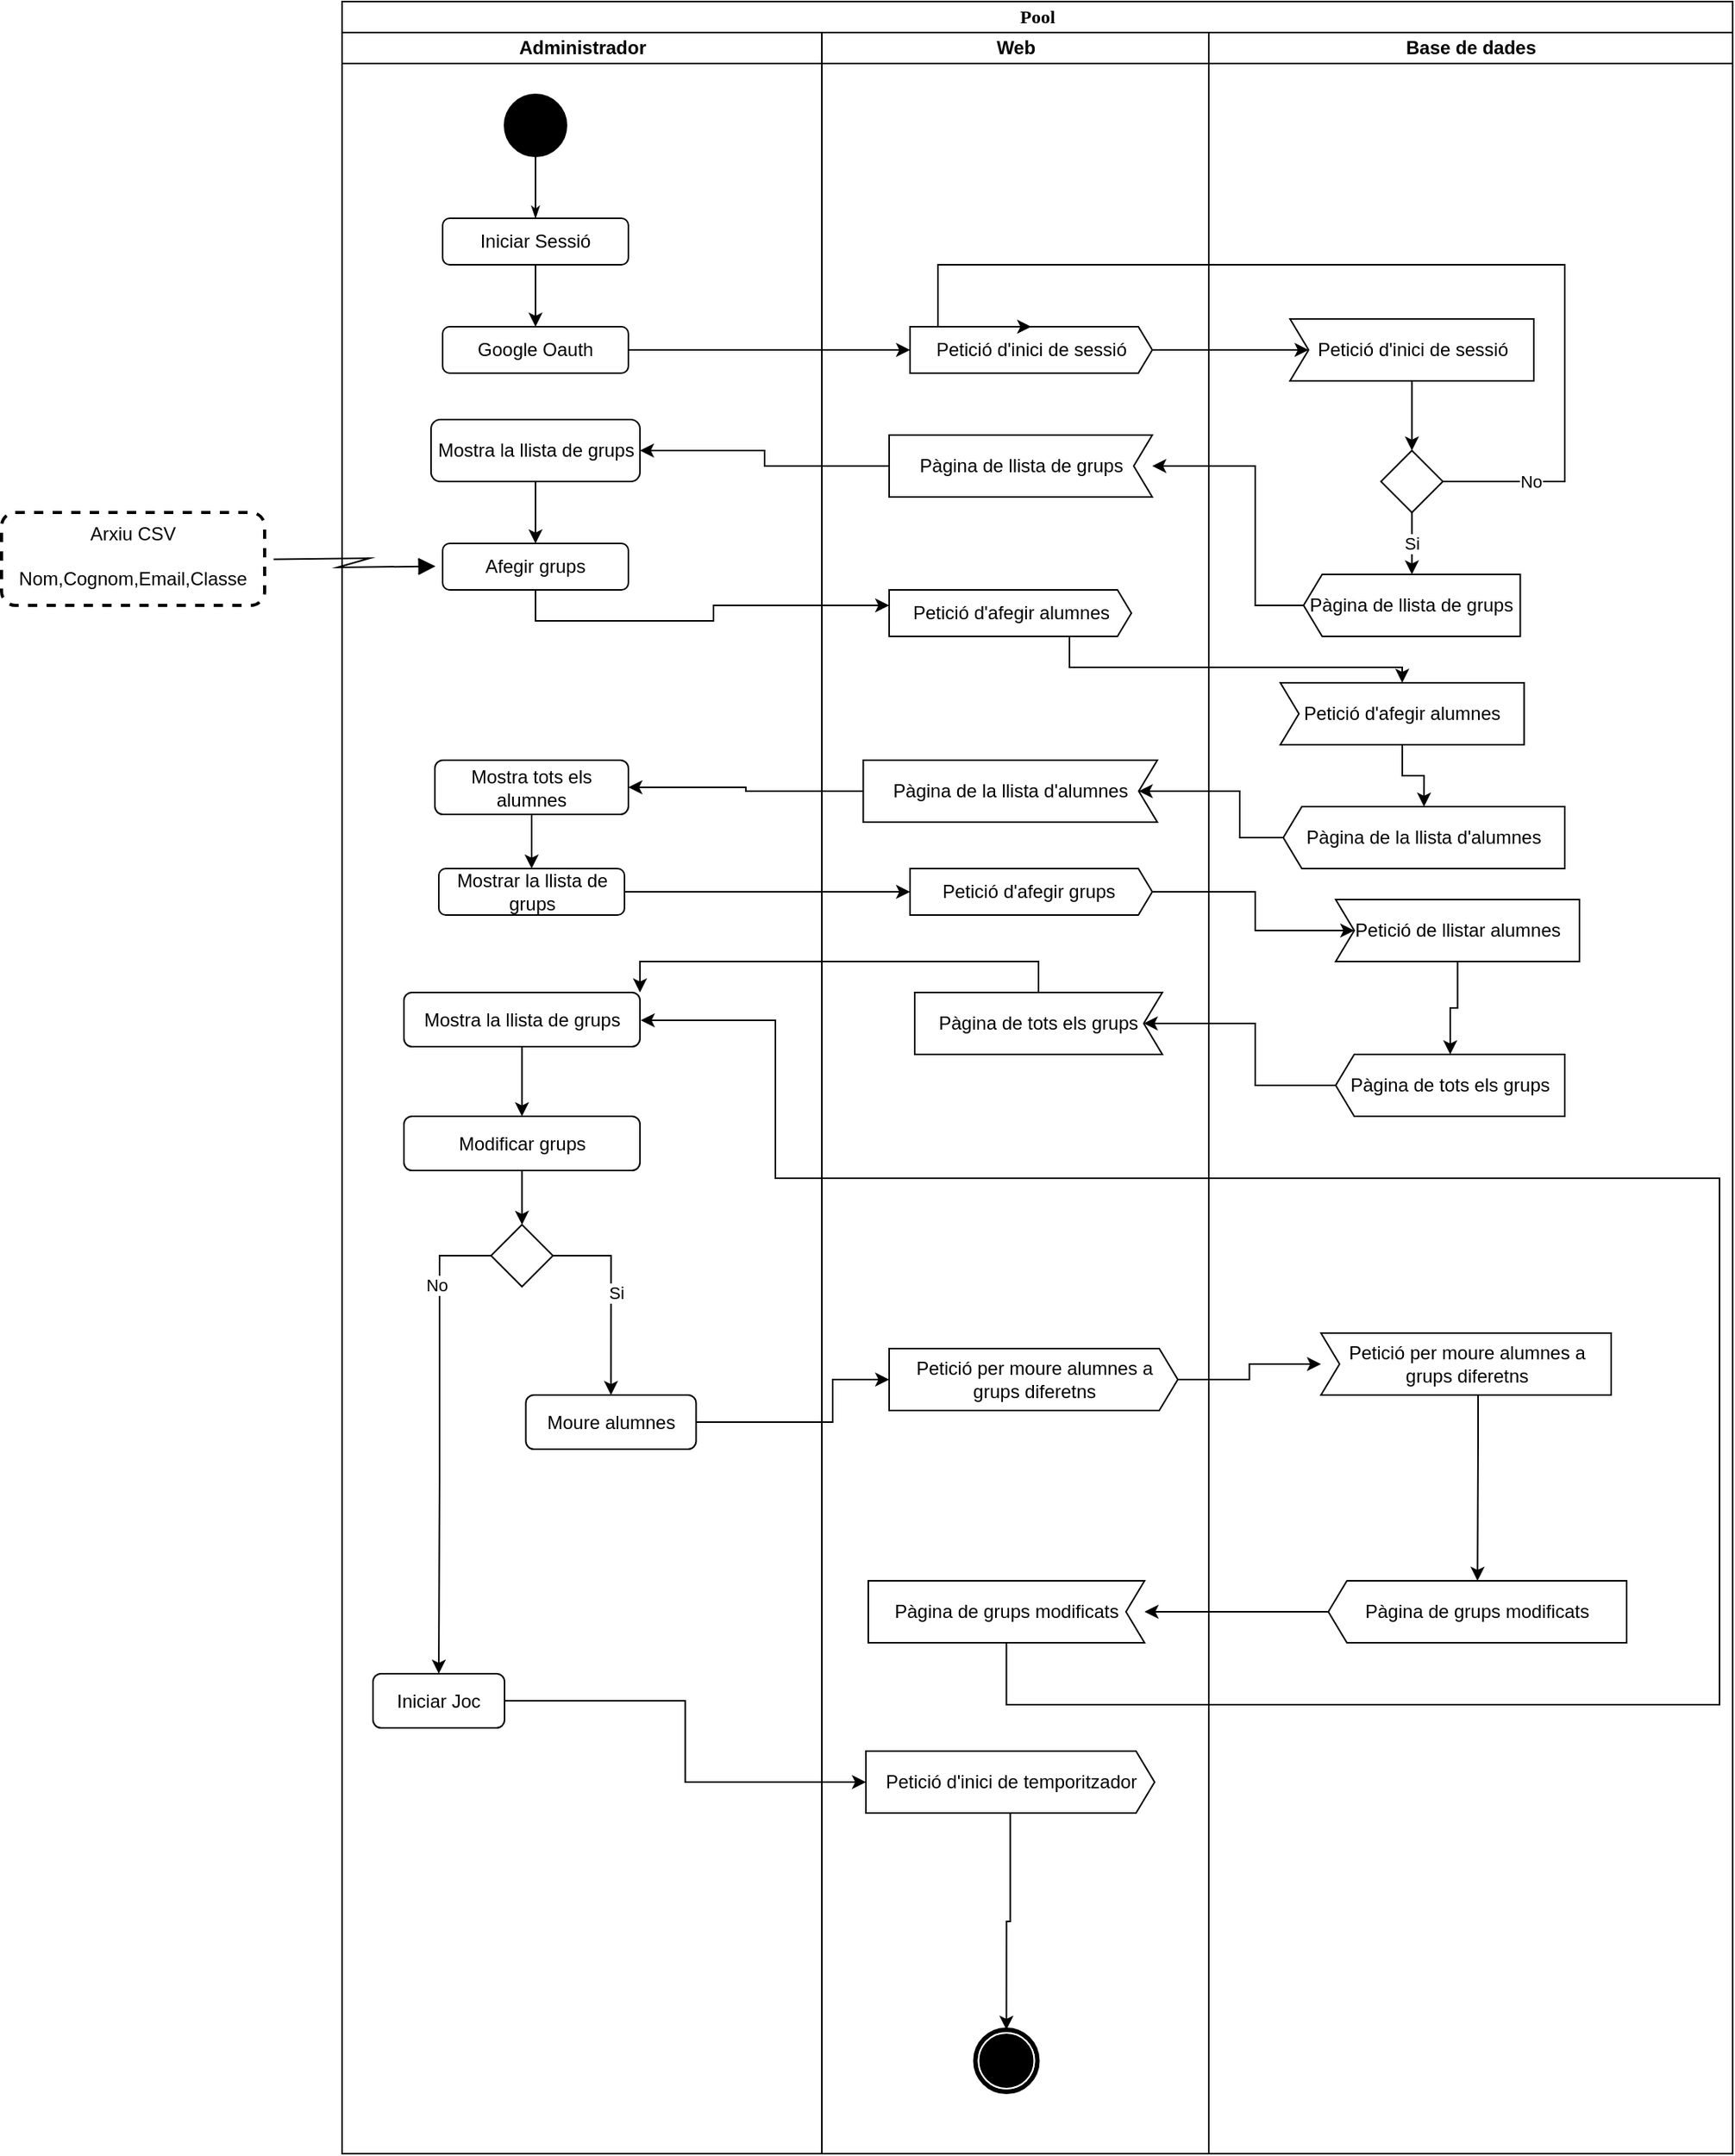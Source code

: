 <mxfile version="13.9.9" type="device"><diagram name="Page-1" id="0783ab3e-0a74-02c8-0abd-f7b4e66b4bec"><mxGraphModel dx="2253" dy="599" grid="1" gridSize="10" guides="1" tooltips="1" connect="1" arrows="1" fold="1" page="1" pageScale="1" pageWidth="850" pageHeight="1100" background="#ffffff" math="0" shadow="0"><root><mxCell id="0"/><mxCell id="1" parent="0"/><mxCell id="1c1d494c118603dd-1" value="Pool" style="swimlane;html=1;childLayout=stackLayout;startSize=20;rounded=0;shadow=0;comic=0;labelBackgroundColor=none;strokeWidth=1;fontFamily=Verdana;fontSize=12;align=center;" parent="1" vertex="1"><mxGeometry x="40" y="20" width="898.5" height="1390" as="geometry"/></mxCell><mxCell id="1c1d494c118603dd-2" value="Administrador" style="swimlane;html=1;startSize=20;" parent="1c1d494c118603dd-1" vertex="1"><mxGeometry y="20" width="310" height="1370" as="geometry"/></mxCell><mxCell id="60571a20871a0731-4" value="" style="ellipse;whiteSpace=wrap;html=1;rounded=0;shadow=0;comic=0;labelBackgroundColor=none;strokeWidth=1;fillColor=#000000;fontFamily=Verdana;fontSize=12;align=center;" parent="1c1d494c118603dd-2" vertex="1"><mxGeometry x="105" y="40" width="40" height="40" as="geometry"/></mxCell><mxCell id="1c1d494c118603dd-27" style="edgeStyle=orthogonalEdgeStyle;rounded=0;html=1;labelBackgroundColor=none;startArrow=none;startFill=0;startSize=5;endArrow=classicThin;endFill=1;endSize=5;jettySize=auto;orthogonalLoop=1;strokeWidth=1;fontFamily=Verdana;fontSize=12;entryX=0.5;entryY=0;entryDx=0;entryDy=0;" parent="1c1d494c118603dd-2" source="60571a20871a0731-4" target="UXCYrRn_14656vlGJoCu-6" edge="1"><mxGeometry relative="1" as="geometry"><mxPoint x="125" y="110" as="targetPoint"/></mxGeometry></mxCell><mxCell id="UXCYrRn_14656vlGJoCu-6" value="Iniciar Sessió" style="rounded=1;whiteSpace=wrap;html=1;labelBorderColor=none;" parent="1c1d494c118603dd-2" vertex="1"><mxGeometry x="65" y="120" width="120" height="30" as="geometry"/></mxCell><mxCell id="UXCYrRn_14656vlGJoCu-14" value="Google Oauth" style="rounded=1;whiteSpace=wrap;html=1;labelBorderColor=none;" parent="1c1d494c118603dd-2" vertex="1"><mxGeometry x="65" y="190" width="120" height="30" as="geometry"/></mxCell><mxCell id="UXCYrRn_14656vlGJoCu-15" value="" style="edgeStyle=orthogonalEdgeStyle;rounded=0;orthogonalLoop=1;jettySize=auto;html=1;" parent="1c1d494c118603dd-2" source="UXCYrRn_14656vlGJoCu-6" target="UXCYrRn_14656vlGJoCu-14" edge="1"><mxGeometry relative="1" as="geometry"/></mxCell><mxCell id="UXCYrRn_14656vlGJoCu-33" value="Afegir grups" style="rounded=1;whiteSpace=wrap;html=1;labelBorderColor=none;" parent="1c1d494c118603dd-2" vertex="1"><mxGeometry x="65" y="330" width="120" height="30" as="geometry"/></mxCell><mxCell id="9NhyEVvYKBEt59UTG3Sx-2" style="edgeStyle=orthogonalEdgeStyle;rounded=0;orthogonalLoop=1;jettySize=auto;html=1;entryX=0.5;entryY=0;entryDx=0;entryDy=0;" edge="1" parent="1c1d494c118603dd-2" source="UXCYrRn_14656vlGJoCu-44" target="9NhyEVvYKBEt59UTG3Sx-1"><mxGeometry relative="1" as="geometry"/></mxCell><mxCell id="UXCYrRn_14656vlGJoCu-44" value="Mostra tots els alumnes" style="rounded=1;whiteSpace=wrap;html=1;labelBorderColor=none;" parent="1c1d494c118603dd-2" vertex="1"><mxGeometry x="60" y="470" width="125" height="35" as="geometry"/></mxCell><mxCell id="UXCYrRn_14656vlGJoCu-47" style="edgeStyle=orthogonalEdgeStyle;rounded=0;orthogonalLoop=1;jettySize=auto;html=1;entryX=0.5;entryY=0;entryDx=0;entryDy=0;" parent="1c1d494c118603dd-2" source="UXCYrRn_14656vlGJoCu-46" target="UXCYrRn_14656vlGJoCu-33" edge="1"><mxGeometry relative="1" as="geometry"/></mxCell><mxCell id="UXCYrRn_14656vlGJoCu-46" value="Mostra la llista de grups" style="rounded=1;whiteSpace=wrap;html=1;labelBorderColor=none;" parent="1c1d494c118603dd-2" vertex="1"><mxGeometry x="57.5" y="250" width="135" height="40" as="geometry"/></mxCell><mxCell id="9NhyEVvYKBEt59UTG3Sx-1" value="Mostrar la llista de grups" style="rounded=1;whiteSpace=wrap;html=1;labelBorderColor=none;" vertex="1" parent="1c1d494c118603dd-2"><mxGeometry x="62.5" y="540" width="120" height="30" as="geometry"/></mxCell><mxCell id="9NhyEVvYKBEt59UTG3Sx-13" value="Mostra la llista de grups" style="rounded=1;whiteSpace=wrap;html=1;labelBorderColor=none;" vertex="1" parent="1c1d494c118603dd-2"><mxGeometry x="40" y="620" width="152.5" height="35" as="geometry"/></mxCell><mxCell id="9NhyEVvYKBEt59UTG3Sx-17" style="edgeStyle=orthogonalEdgeStyle;rounded=0;orthogonalLoop=1;jettySize=auto;html=1;" edge="1" parent="1c1d494c118603dd-2" source="9NhyEVvYKBEt59UTG3Sx-15" target="9NhyEVvYKBEt59UTG3Sx-16"><mxGeometry relative="1" as="geometry"/></mxCell><mxCell id="9NhyEVvYKBEt59UTG3Sx-15" value="Modificar grups" style="rounded=1;whiteSpace=wrap;html=1;labelBorderColor=none;" vertex="1" parent="1c1d494c118603dd-2"><mxGeometry x="40" y="700" width="152.5" height="35" as="geometry"/></mxCell><mxCell id="9NhyEVvYKBEt59UTG3Sx-14" style="edgeStyle=orthogonalEdgeStyle;rounded=0;orthogonalLoop=1;jettySize=auto;html=1;entryX=0.5;entryY=0;entryDx=0;entryDy=0;" edge="1" parent="1c1d494c118603dd-2" source="9NhyEVvYKBEt59UTG3Sx-13" target="9NhyEVvYKBEt59UTG3Sx-15"><mxGeometry relative="1" as="geometry"><mxPoint x="116.25" y="700" as="targetPoint"/></mxGeometry></mxCell><mxCell id="9NhyEVvYKBEt59UTG3Sx-46" style="edgeStyle=orthogonalEdgeStyle;rounded=0;orthogonalLoop=1;jettySize=auto;html=1;entryX=0.5;entryY=0;entryDx=0;entryDy=0;" edge="1" parent="1c1d494c118603dd-2" source="9NhyEVvYKBEt59UTG3Sx-16" target="9NhyEVvYKBEt59UTG3Sx-24"><mxGeometry relative="1" as="geometry"><Array as="points"><mxPoint x="63" y="790"/><mxPoint x="63" y="935"/></Array></mxGeometry></mxCell><mxCell id="9NhyEVvYKBEt59UTG3Sx-47" value="No" style="edgeLabel;html=1;align=center;verticalAlign=middle;resizable=0;points=[];" vertex="1" connectable="0" parent="9NhyEVvYKBEt59UTG3Sx-46"><mxGeometry x="-0.659" y="-2" relative="1" as="geometry"><mxPoint as="offset"/></mxGeometry></mxCell><mxCell id="9NhyEVvYKBEt59UTG3Sx-16" value="" style="rhombus;whiteSpace=wrap;html=1;" vertex="1" parent="1c1d494c118603dd-2"><mxGeometry x="96.25" y="770" width="40" height="40" as="geometry"/></mxCell><mxCell id="9NhyEVvYKBEt59UTG3Sx-24" value="Iniciar Joc" style="rounded=1;whiteSpace=wrap;html=1;labelBorderColor=none;" vertex="1" parent="1c1d494c118603dd-2"><mxGeometry x="20" y="1060" width="85" height="35" as="geometry"/></mxCell><mxCell id="9NhyEVvYKBEt59UTG3Sx-33" value="Moure alumnes" style="rounded=1;whiteSpace=wrap;html=1;labelBorderColor=none;" vertex="1" parent="1c1d494c118603dd-2"><mxGeometry x="118.75" y="880" width="110" height="35" as="geometry"/></mxCell><mxCell id="9NhyEVvYKBEt59UTG3Sx-29" style="edgeStyle=orthogonalEdgeStyle;rounded=0;orthogonalLoop=1;jettySize=auto;html=1;entryX=0.5;entryY=0;entryDx=0;entryDy=0;" edge="1" parent="1c1d494c118603dd-2" source="9NhyEVvYKBEt59UTG3Sx-16" target="9NhyEVvYKBEt59UTG3Sx-33"><mxGeometry relative="1" as="geometry"><mxPoint x="210" y="840" as="targetPoint"/><Array as="points"><mxPoint x="174" y="790"/></Array></mxGeometry></mxCell><mxCell id="9NhyEVvYKBEt59UTG3Sx-30" value="Si" style="edgeLabel;html=1;align=center;verticalAlign=middle;resizable=0;points=[];" vertex="1" connectable="0" parent="9NhyEVvYKBEt59UTG3Sx-29"><mxGeometry x="-0.024" y="-1" relative="1" as="geometry"><mxPoint x="3.75" y="-1" as="offset"/></mxGeometry></mxCell><mxCell id="1c1d494c118603dd-3" value="Web" style="swimlane;html=1;startSize=20;" parent="1c1d494c118603dd-1" vertex="1"><mxGeometry x="310" y="20" width="250" height="1370" as="geometry"/></mxCell><mxCell id="UXCYrRn_14656vlGJoCu-7" value="Petició d'inici de sessió" style="shape=mxgraph.sysml.sendSigAct;whiteSpace=wrap;align=center;" parent="1c1d494c118603dd-3" vertex="1"><mxGeometry x="57" y="190" width="156.5" height="30" as="geometry"/></mxCell><mxCell id="UXCYrRn_14656vlGJoCu-23" value="Pàgina de llista de grups" style="shape=mxgraph.sysml.accEvent;flipH=1;whiteSpace=wrap;align=center;labelBorderColor=none;" parent="1c1d494c118603dd-3" vertex="1"><mxGeometry x="43.5" y="260" width="170" height="40" as="geometry"/></mxCell><mxCell id="UXCYrRn_14656vlGJoCu-36" value="Petició d'afegir alumnes" style="shape=mxgraph.sysml.sendSigAct;whiteSpace=wrap;align=center;" parent="1c1d494c118603dd-3" vertex="1"><mxGeometry x="43.5" y="360" width="156.5" height="30" as="geometry"/></mxCell><mxCell id="UXCYrRn_14656vlGJoCu-37" value="Pàgina de la llista d'alumnes" style="shape=mxgraph.sysml.accEvent;flipH=1;whiteSpace=wrap;align=center;labelBorderColor=none;" parent="1c1d494c118603dd-3" vertex="1"><mxGeometry x="26.75" y="470" width="190" height="40" as="geometry"/></mxCell><mxCell id="UXCYrRn_14656vlGJoCu-49" value="Petició d'afegir grups " style="shape=mxgraph.sysml.sendSigAct;whiteSpace=wrap;align=center;" parent="1c1d494c118603dd-3" vertex="1"><mxGeometry x="57" y="540" width="156.5" height="30" as="geometry"/></mxCell><mxCell id="UXCYrRn_14656vlGJoCu-50" value="Pàgina de tots els grups" style="shape=mxgraph.sysml.accEvent;flipH=1;whiteSpace=wrap;align=center;labelBorderColor=none;" parent="1c1d494c118603dd-3" vertex="1"><mxGeometry x="60" y="620" width="160" height="40" as="geometry"/></mxCell><mxCell id="9NhyEVvYKBEt59UTG3Sx-35" value="Petició per moure alumnes a grups diferetns" style="shape=mxgraph.sysml.sendSigAct;whiteSpace=wrap;align=center;" vertex="1" parent="1c1d494c118603dd-3"><mxGeometry x="43.5" y="850" width="186.5" height="40" as="geometry"/></mxCell><mxCell id="9NhyEVvYKBEt59UTG3Sx-36" value="Pàgina de grups modificats" style="shape=mxgraph.sysml.accEvent;flipH=1;whiteSpace=wrap;align=center;labelBorderColor=none;" vertex="1" parent="1c1d494c118603dd-3"><mxGeometry x="30" y="1000" width="178.5" height="40" as="geometry"/></mxCell><mxCell id="9NhyEVvYKBEt59UTG3Sx-20" value="" style="shape=mxgraph.bpmn.shape;html=1;verticalLabelPosition=bottom;labelBackgroundColor=#ffffff;verticalAlign=top;perimeter=ellipsePerimeter;outline=end;symbol=terminate;rounded=0;shadow=0;comic=0;strokeWidth=1;fontFamily=Verdana;fontSize=12;align=center;" vertex="1" parent="1c1d494c118603dd-3"><mxGeometry x="99.25" y="1290" width="40" height="40" as="geometry"/></mxCell><mxCell id="9NhyEVvYKBEt59UTG3Sx-57" style="edgeStyle=orthogonalEdgeStyle;rounded=0;orthogonalLoop=1;jettySize=auto;html=1;entryX=0.5;entryY=0;entryDx=0;entryDy=0;" edge="1" parent="1c1d494c118603dd-3" source="9NhyEVvYKBEt59UTG3Sx-49" target="9NhyEVvYKBEt59UTG3Sx-20"><mxGeometry relative="1" as="geometry"/></mxCell><mxCell id="9NhyEVvYKBEt59UTG3Sx-49" value="Petició d'inici de temporitzador" style="shape=mxgraph.sysml.sendSigAct;whiteSpace=wrap;align=center;" vertex="1" parent="1c1d494c118603dd-3"><mxGeometry x="28.5" y="1110" width="186.5" height="40" as="geometry"/></mxCell><mxCell id="1c1d494c118603dd-4" value="Base de dades" style="swimlane;html=1;startSize=20;" parent="1c1d494c118603dd-1" vertex="1"><mxGeometry x="560" y="20" width="338.5" height="1370" as="geometry"/></mxCell><mxCell id="UXCYrRn_14656vlGJoCu-8" value="Petició d'inici de sessió" style="shape=mxgraph.sysml.accEvent;flipH=0;whiteSpace=wrap;align=center;rotation=0;textDirection=rtl;labelBorderColor=none;" parent="1c1d494c118603dd-4" vertex="1"><mxGeometry x="52.5" y="185" width="157.5" height="40" as="geometry"/></mxCell><mxCell id="UXCYrRn_14656vlGJoCu-20" style="edgeStyle=orthogonalEdgeStyle;rounded=0;orthogonalLoop=1;jettySize=auto;html=1;entryX=0.5;entryY=0;entryDx=0;entryDy=0;" parent="1c1d494c118603dd-4" source="UXCYrRn_14656vlGJoCu-8" target="UXCYrRn_14656vlGJoCu-26" edge="1"><mxGeometry relative="1" as="geometry"><mxPoint x="131" y="260" as="targetPoint"/></mxGeometry></mxCell><mxCell id="UXCYrRn_14656vlGJoCu-26" value="" style="rhombus;whiteSpace=wrap;html=1;" parent="1c1d494c118603dd-4" vertex="1"><mxGeometry x="111.25" y="270" width="40" height="40" as="geometry"/></mxCell><mxCell id="UXCYrRn_14656vlGJoCu-31" value="Pàgina de llista de grups" style="shape=mxgraph.sysml.sendSigAct;whiteSpace=wrap;align=center;labelBorderColor=none;flipH=1;" parent="1c1d494c118603dd-4" vertex="1"><mxGeometry x="61.25" y="350" width="140" height="40" as="geometry"/></mxCell><mxCell id="UXCYrRn_14656vlGJoCu-30" value="Si" style="edgeStyle=orthogonalEdgeStyle;rounded=0;orthogonalLoop=1;jettySize=auto;html=1;entryX=0.5;entryY=0;entryDx=0;entryDy=0;entryPerimeter=0;" parent="1c1d494c118603dd-4" source="UXCYrRn_14656vlGJoCu-26" target="UXCYrRn_14656vlGJoCu-31" edge="1"><mxGeometry relative="1" as="geometry"/></mxCell><mxCell id="9NhyEVvYKBEt59UTG3Sx-10" style="edgeStyle=orthogonalEdgeStyle;rounded=0;orthogonalLoop=1;jettySize=auto;html=1;entryX=0.5;entryY=0;entryDx=0;entryDy=0;entryPerimeter=0;" edge="1" parent="1c1d494c118603dd-4" source="UXCYrRn_14656vlGJoCu-38" target="UXCYrRn_14656vlGJoCu-40"><mxGeometry relative="1" as="geometry"/></mxCell><mxCell id="UXCYrRn_14656vlGJoCu-38" value="Petició d'afegir alumnes" style="shape=mxgraph.sysml.accEvent;flipH=0;whiteSpace=wrap;align=center;rotation=0;textDirection=rtl;labelBorderColor=none;" parent="1c1d494c118603dd-4" vertex="1"><mxGeometry x="46.25" y="420" width="157.5" height="40" as="geometry"/></mxCell><mxCell id="UXCYrRn_14656vlGJoCu-40" value="Pàgina de la llista d'alumnes" style="shape=mxgraph.sysml.sendSigAct;whiteSpace=wrap;align=center;labelBorderColor=none;flipH=1;" parent="1c1d494c118603dd-4" vertex="1"><mxGeometry x="48.13" y="500" width="181.87" height="40" as="geometry"/></mxCell><mxCell id="9NhyEVvYKBEt59UTG3Sx-11" style="edgeStyle=orthogonalEdgeStyle;rounded=0;orthogonalLoop=1;jettySize=auto;html=1;entryX=0.5;entryY=0;entryDx=0;entryDy=0;entryPerimeter=0;" edge="1" parent="1c1d494c118603dd-4" source="UXCYrRn_14656vlGJoCu-52" target="UXCYrRn_14656vlGJoCu-53"><mxGeometry relative="1" as="geometry"/></mxCell><mxCell id="UXCYrRn_14656vlGJoCu-52" value="Petició de llistar alumnes" style="shape=mxgraph.sysml.accEvent;flipH=0;whiteSpace=wrap;align=center;rotation=0;textDirection=rtl;labelBorderColor=none;" parent="1c1d494c118603dd-4" vertex="1"><mxGeometry x="82" y="560" width="157.5" height="40" as="geometry"/></mxCell><mxCell id="UXCYrRn_14656vlGJoCu-53" value="Pàgina de tots els grups" style="shape=mxgraph.sysml.sendSigAct;whiteSpace=wrap;align=center;labelBorderColor=none;flipH=1;" parent="1c1d494c118603dd-4" vertex="1"><mxGeometry x="82" y="660" width="148" height="40" as="geometry"/></mxCell><mxCell id="9NhyEVvYKBEt59UTG3Sx-38" value="Petició per moure alumnes a grups diferetns" style="shape=mxgraph.sysml.accEvent;flipH=0;whiteSpace=wrap;align=center;rotation=0;textDirection=rtl;labelBorderColor=none;" vertex="1" parent="1c1d494c118603dd-4"><mxGeometry x="72.5" y="840" width="187.5" height="40" as="geometry"/></mxCell><mxCell id="9NhyEVvYKBEt59UTG3Sx-39" value="Pàgina de grups modificats" style="shape=mxgraph.sysml.sendSigAct;whiteSpace=wrap;align=center;labelBorderColor=none;flipH=1;" vertex="1" parent="1c1d494c118603dd-4"><mxGeometry x="77.25" y="1000" width="192.75" height="40" as="geometry"/></mxCell><mxCell id="9NhyEVvYKBEt59UTG3Sx-37" style="edgeStyle=orthogonalEdgeStyle;rounded=0;orthogonalLoop=1;jettySize=auto;html=1;entryX=0.5;entryY=0;entryDx=0;entryDy=0;entryPerimeter=0;" edge="1" parent="1c1d494c118603dd-4" source="9NhyEVvYKBEt59UTG3Sx-38" target="9NhyEVvYKBEt59UTG3Sx-39"><mxGeometry relative="1" as="geometry"><Array as="points"><mxPoint x="174" y="910"/><mxPoint x="174" y="910"/></Array></mxGeometry></mxCell><mxCell id="UXCYrRn_14656vlGJoCu-18" style="edgeStyle=orthogonalEdgeStyle;rounded=0;orthogonalLoop=1;jettySize=auto;html=1;entryX=0;entryY=0.5;entryDx=0;entryDy=0;entryPerimeter=0;" parent="1c1d494c118603dd-1" source="UXCYrRn_14656vlGJoCu-14" target="UXCYrRn_14656vlGJoCu-7" edge="1"><mxGeometry relative="1" as="geometry"/></mxCell><mxCell id="UXCYrRn_14656vlGJoCu-19" style="edgeStyle=orthogonalEdgeStyle;rounded=0;orthogonalLoop=1;jettySize=auto;html=1;entryX=0;entryY=0.5;entryDx=12;entryDy=0;entryPerimeter=0;" parent="1c1d494c118603dd-1" source="UXCYrRn_14656vlGJoCu-7" target="UXCYrRn_14656vlGJoCu-8" edge="1"><mxGeometry relative="1" as="geometry"/></mxCell><mxCell id="UXCYrRn_14656vlGJoCu-28" value="No" style="edgeStyle=orthogonalEdgeStyle;rounded=0;orthogonalLoop=1;jettySize=auto;html=1;entryX=0.5;entryY=0;entryDx=0;entryDy=0;entryPerimeter=0;" parent="1c1d494c118603dd-1" source="UXCYrRn_14656vlGJoCu-26" target="UXCYrRn_14656vlGJoCu-7" edge="1"><mxGeometry x="-0.844" relative="1" as="geometry"><mxPoint x="700" y="360" as="targetPoint"/><Array as="points"><mxPoint x="790" y="310"/><mxPoint x="790" y="170"/><mxPoint x="385" y="170"/><mxPoint x="385" y="210"/></Array><mxPoint as="offset"/></mxGeometry></mxCell><mxCell id="UXCYrRn_14656vlGJoCu-32" style="edgeStyle=orthogonalEdgeStyle;rounded=0;orthogonalLoop=1;jettySize=auto;html=1;" parent="1c1d494c118603dd-1" source="UXCYrRn_14656vlGJoCu-31" target="UXCYrRn_14656vlGJoCu-23" edge="1"><mxGeometry relative="1" as="geometry"><Array as="points"><mxPoint x="590" y="390"/><mxPoint x="590" y="300"/></Array></mxGeometry></mxCell><mxCell id="UXCYrRn_14656vlGJoCu-34" style="edgeStyle=orthogonalEdgeStyle;rounded=0;orthogonalLoop=1;jettySize=auto;html=1;entryX=1;entryY=0.5;entryDx=0;entryDy=0;" parent="1c1d494c118603dd-1" source="UXCYrRn_14656vlGJoCu-23" target="UXCYrRn_14656vlGJoCu-46" edge="1"><mxGeometry relative="1" as="geometry"/></mxCell><mxCell id="UXCYrRn_14656vlGJoCu-41" style="edgeStyle=orthogonalEdgeStyle;rounded=0;orthogonalLoop=1;jettySize=auto;html=1;entryX=0;entryY=0.5;entryDx=12;entryDy=0;entryPerimeter=0;exitX=1;exitY=0.5;exitDx=0;exitDy=0;exitPerimeter=0;" parent="1c1d494c118603dd-1" source="UXCYrRn_14656vlGJoCu-40" target="UXCYrRn_14656vlGJoCu-37" edge="1"><mxGeometry relative="1" as="geometry"><Array as="points"><mxPoint x="580" y="540"/><mxPoint x="580" y="510"/></Array><mxPoint x="550" y="540" as="sourcePoint"/></mxGeometry></mxCell><mxCell id="UXCYrRn_14656vlGJoCu-43" style="edgeStyle=orthogonalEdgeStyle;rounded=0;orthogonalLoop=1;jettySize=auto;html=1;entryX=0.5;entryY=0;entryDx=0;entryDy=0;entryPerimeter=0;" parent="1c1d494c118603dd-1" source="UXCYrRn_14656vlGJoCu-36" target="UXCYrRn_14656vlGJoCu-38" edge="1"><mxGeometry relative="1" as="geometry"><Array as="points"><mxPoint x="470" y="430"/><mxPoint x="685" y="430"/></Array></mxGeometry></mxCell><mxCell id="UXCYrRn_14656vlGJoCu-45" style="edgeStyle=orthogonalEdgeStyle;rounded=0;orthogonalLoop=1;jettySize=auto;html=1;entryX=1;entryY=0.5;entryDx=0;entryDy=0;" parent="1c1d494c118603dd-1" source="UXCYrRn_14656vlGJoCu-37" target="UXCYrRn_14656vlGJoCu-44" edge="1"><mxGeometry relative="1" as="geometry"/></mxCell><mxCell id="UXCYrRn_14656vlGJoCu-35" style="edgeStyle=orthogonalEdgeStyle;rounded=0;orthogonalLoop=1;jettySize=auto;html=1;" parent="1c1d494c118603dd-1" source="UXCYrRn_14656vlGJoCu-33" target="UXCYrRn_14656vlGJoCu-36" edge="1"><mxGeometry relative="1" as="geometry"><mxPoint x="280" y="390" as="targetPoint"/><Array as="points"><mxPoint x="125" y="400"/><mxPoint x="240" y="400"/><mxPoint x="240" y="390"/></Array></mxGeometry></mxCell><mxCell id="UXCYrRn_14656vlGJoCu-55" style="edgeStyle=orthogonalEdgeStyle;rounded=0;orthogonalLoop=1;jettySize=auto;html=1;entryX=0;entryY=0.5;entryDx=12;entryDy=0;entryPerimeter=0;" parent="1c1d494c118603dd-1" source="UXCYrRn_14656vlGJoCu-49" target="UXCYrRn_14656vlGJoCu-52" edge="1"><mxGeometry relative="1" as="geometry"><Array as="points"><mxPoint x="590" y="575"/><mxPoint x="590" y="600"/></Array></mxGeometry></mxCell><mxCell id="UXCYrRn_14656vlGJoCu-54" style="edgeStyle=orthogonalEdgeStyle;rounded=0;orthogonalLoop=1;jettySize=auto;html=1;entryX=0;entryY=0.5;entryDx=12;entryDy=0;entryPerimeter=0;exitX=1;exitY=0.5;exitDx=0;exitDy=0;exitPerimeter=0;" parent="1c1d494c118603dd-1" source="UXCYrRn_14656vlGJoCu-53" target="UXCYrRn_14656vlGJoCu-50" edge="1"><mxGeometry relative="1" as="geometry"><Array as="points"><mxPoint x="590" y="700"/><mxPoint x="590" y="660"/></Array><mxPoint x="703.25" y="740" as="sourcePoint"/></mxGeometry></mxCell><mxCell id="9NhyEVvYKBEt59UTG3Sx-3" style="edgeStyle=orthogonalEdgeStyle;rounded=0;orthogonalLoop=1;jettySize=auto;html=1;entryX=0;entryY=0.5;entryDx=0;entryDy=0;entryPerimeter=0;" edge="1" parent="1c1d494c118603dd-1" source="9NhyEVvYKBEt59UTG3Sx-1" target="UXCYrRn_14656vlGJoCu-49"><mxGeometry relative="1" as="geometry"/></mxCell><mxCell id="9NhyEVvYKBEt59UTG3Sx-12" style="edgeStyle=orthogonalEdgeStyle;rounded=0;orthogonalLoop=1;jettySize=auto;html=1;entryX=1;entryY=0;entryDx=0;entryDy=0;" edge="1" parent="1c1d494c118603dd-1" source="UXCYrRn_14656vlGJoCu-50" target="9NhyEVvYKBEt59UTG3Sx-13"><mxGeometry relative="1" as="geometry"><mxPoint x="200" y="660" as="targetPoint"/><Array as="points"><mxPoint x="450" y="620"/><mxPoint x="193" y="620"/></Array></mxGeometry></mxCell><mxCell id="9NhyEVvYKBEt59UTG3Sx-42" style="edgeStyle=orthogonalEdgeStyle;rounded=0;orthogonalLoop=1;jettySize=auto;html=1;" edge="1" parent="1c1d494c118603dd-1" source="9NhyEVvYKBEt59UTG3Sx-35" target="9NhyEVvYKBEt59UTG3Sx-38"><mxGeometry relative="1" as="geometry"/></mxCell><mxCell id="9NhyEVvYKBEt59UTG3Sx-43" style="edgeStyle=orthogonalEdgeStyle;rounded=0;orthogonalLoop=1;jettySize=auto;html=1;entryX=0;entryY=0.5;entryDx=0;entryDy=0;entryPerimeter=0;" edge="1" parent="1c1d494c118603dd-1" source="9NhyEVvYKBEt59UTG3Sx-33" target="9NhyEVvYKBEt59UTG3Sx-35"><mxGeometry relative="1" as="geometry"><Array as="points"><mxPoint x="317" y="918"/><mxPoint x="317" y="890"/></Array></mxGeometry></mxCell><mxCell id="9NhyEVvYKBEt59UTG3Sx-44" style="edgeStyle=orthogonalEdgeStyle;rounded=0;orthogonalLoop=1;jettySize=auto;html=1;" edge="1" parent="1c1d494c118603dd-1" source="9NhyEVvYKBEt59UTG3Sx-39" target="9NhyEVvYKBEt59UTG3Sx-36"><mxGeometry relative="1" as="geometry"/></mxCell><mxCell id="9NhyEVvYKBEt59UTG3Sx-45" style="edgeStyle=orthogonalEdgeStyle;rounded=0;orthogonalLoop=1;jettySize=auto;html=1;" edge="1" parent="1c1d494c118603dd-1" source="9NhyEVvYKBEt59UTG3Sx-36"><mxGeometry relative="1" as="geometry"><mxPoint x="193" y="658" as="targetPoint"/><Array as="points"><mxPoint x="429" y="1100"/><mxPoint x="890" y="1100"/><mxPoint x="890" y="760"/><mxPoint x="280" y="760"/><mxPoint x="280" y="658"/><mxPoint x="193" y="658"/></Array></mxGeometry></mxCell><mxCell id="9NhyEVvYKBEt59UTG3Sx-56" style="edgeStyle=orthogonalEdgeStyle;rounded=0;orthogonalLoop=1;jettySize=auto;html=1;entryX=0;entryY=0.5;entryDx=0;entryDy=0;entryPerimeter=0;" edge="1" parent="1c1d494c118603dd-1" source="9NhyEVvYKBEt59UTG3Sx-24" target="9NhyEVvYKBEt59UTG3Sx-49"><mxGeometry relative="1" as="geometry"/></mxCell><mxCell id="9NhyEVvYKBEt59UTG3Sx-7" value="Arxiu CSV&lt;br&gt;&lt;br&gt;Nom,Cognom,Email,Classe" style="shape=rect;html=1;rounded=1;verticalAlign=top;dashed=1;strokeWidth=2;whiteSpace=wrap;align=center;" vertex="1" parent="1"><mxGeometry x="-180" y="350" width="170" height="60" as="geometry"/></mxCell><mxCell id="9NhyEVvYKBEt59UTG3Sx-8" value="" style="shape=mxgraph.lean_mapping.electronic_info_flow_edge;html=1;edgeStyle=none;align=center;verticalAlign=bottom;exitX=1;exitY=0.5;fillColor=#ffffff;entryX=0;entryY=0.5;entryDx=0;entryDy=0;" edge="1" source="9NhyEVvYKBEt59UTG3Sx-7" parent="1" target="UXCYrRn_14656vlGJoCu-33"><mxGeometry x="1" relative="1" as="geometry"><mxPoint x="90" y="320" as="targetPoint"/></mxGeometry></mxCell></root></mxGraphModel></diagram></mxfile>
